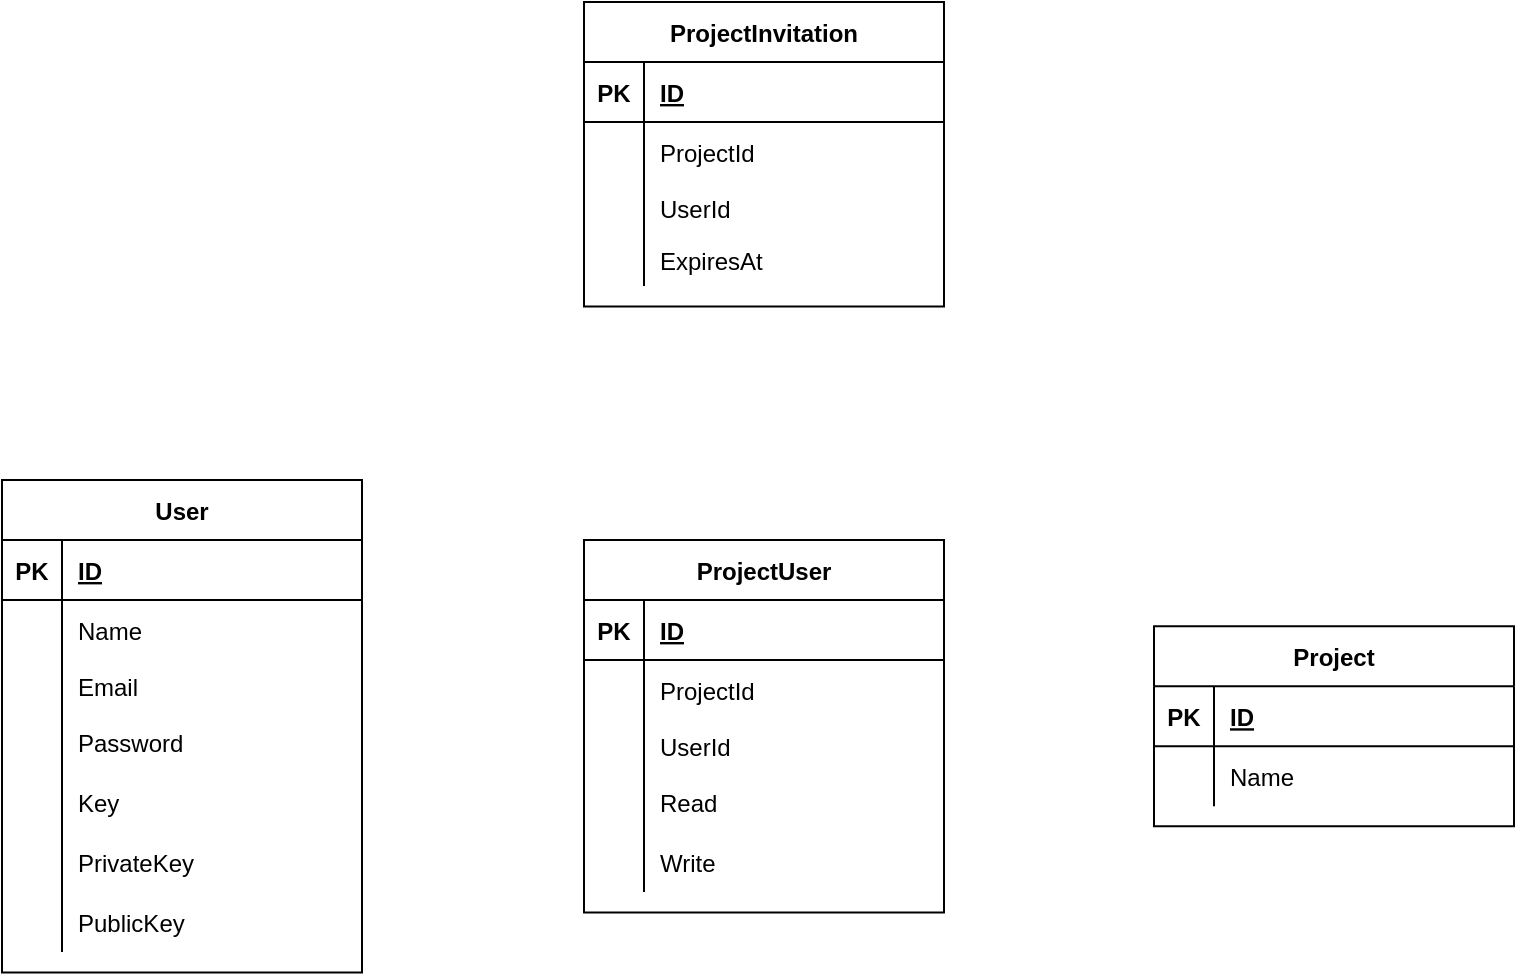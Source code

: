 <mxfile version="16.5.1" type="device"><diagram id="1lTlGW1BR0oSKzi6Yb5Y" name="Page-1"><mxGraphModel dx="1072" dy="704" grid="0" gridSize="10" guides="1" tooltips="1" connect="1" arrows="1" fold="1" page="1" pageScale="1" pageWidth="1654" pageHeight="1169" math="0" shadow="0"><root><mxCell id="0"/><mxCell id="1" parent="0"/><mxCell id="Q3_ERlhyiCNSALEuJ2kz-1" value="Project" style="shape=table;startSize=30;container=1;collapsible=1;childLayout=tableLayout;fixedRows=1;rowLines=0;fontStyle=1;align=center;resizeLast=1;" vertex="1" parent="1"><mxGeometry x="948" y="558.13" width="180" height="100" as="geometry"/></mxCell><mxCell id="Q3_ERlhyiCNSALEuJ2kz-2" value="" style="shape=tableRow;horizontal=0;startSize=0;swimlaneHead=0;swimlaneBody=0;fillColor=none;collapsible=0;dropTarget=0;points=[[0,0.5],[1,0.5]];portConstraint=eastwest;top=0;left=0;right=0;bottom=1;" vertex="1" parent="Q3_ERlhyiCNSALEuJ2kz-1"><mxGeometry y="30" width="180" height="30" as="geometry"/></mxCell><mxCell id="Q3_ERlhyiCNSALEuJ2kz-3" value="PK" style="shape=partialRectangle;connectable=0;fillColor=none;top=0;left=0;bottom=0;right=0;fontStyle=1;overflow=hidden;" vertex="1" parent="Q3_ERlhyiCNSALEuJ2kz-2"><mxGeometry width="30" height="30" as="geometry"><mxRectangle width="30" height="30" as="alternateBounds"/></mxGeometry></mxCell><mxCell id="Q3_ERlhyiCNSALEuJ2kz-4" value="ID" style="shape=partialRectangle;connectable=0;fillColor=none;top=0;left=0;bottom=0;right=0;align=left;spacingLeft=6;fontStyle=5;overflow=hidden;" vertex="1" parent="Q3_ERlhyiCNSALEuJ2kz-2"><mxGeometry x="30" width="150" height="30" as="geometry"><mxRectangle width="150" height="30" as="alternateBounds"/></mxGeometry></mxCell><mxCell id="Q3_ERlhyiCNSALEuJ2kz-5" value="" style="shape=tableRow;horizontal=0;startSize=0;swimlaneHead=0;swimlaneBody=0;fillColor=none;collapsible=0;dropTarget=0;points=[[0,0.5],[1,0.5]];portConstraint=eastwest;top=0;left=0;right=0;bottom=0;" vertex="1" parent="Q3_ERlhyiCNSALEuJ2kz-1"><mxGeometry y="60" width="180" height="30" as="geometry"/></mxCell><mxCell id="Q3_ERlhyiCNSALEuJ2kz-6" value="" style="shape=partialRectangle;connectable=0;fillColor=none;top=0;left=0;bottom=0;right=0;editable=1;overflow=hidden;" vertex="1" parent="Q3_ERlhyiCNSALEuJ2kz-5"><mxGeometry width="30" height="30" as="geometry"><mxRectangle width="30" height="30" as="alternateBounds"/></mxGeometry></mxCell><mxCell id="Q3_ERlhyiCNSALEuJ2kz-7" value="Name" style="shape=partialRectangle;connectable=0;fillColor=none;top=0;left=0;bottom=0;right=0;align=left;spacingLeft=6;overflow=hidden;" vertex="1" parent="Q3_ERlhyiCNSALEuJ2kz-5"><mxGeometry x="30" width="150" height="30" as="geometry"><mxRectangle width="150" height="30" as="alternateBounds"/></mxGeometry></mxCell><mxCell id="Q3_ERlhyiCNSALEuJ2kz-14" value="User" style="shape=table;startSize=30;container=1;collapsible=1;childLayout=tableLayout;fixedRows=1;rowLines=0;fontStyle=1;align=center;resizeLast=1;" vertex="1" parent="1"><mxGeometry x="372" y="485" width="180" height="246.263" as="geometry"/></mxCell><mxCell id="Q3_ERlhyiCNSALEuJ2kz-15" value="" style="shape=tableRow;horizontal=0;startSize=0;swimlaneHead=0;swimlaneBody=0;fillColor=none;collapsible=0;dropTarget=0;points=[[0,0.5],[1,0.5]];portConstraint=eastwest;top=0;left=0;right=0;bottom=1;" vertex="1" parent="Q3_ERlhyiCNSALEuJ2kz-14"><mxGeometry y="30" width="180" height="30" as="geometry"/></mxCell><mxCell id="Q3_ERlhyiCNSALEuJ2kz-16" value="PK" style="shape=partialRectangle;connectable=0;fillColor=none;top=0;left=0;bottom=0;right=0;fontStyle=1;overflow=hidden;" vertex="1" parent="Q3_ERlhyiCNSALEuJ2kz-15"><mxGeometry width="30" height="30" as="geometry"><mxRectangle width="30" height="30" as="alternateBounds"/></mxGeometry></mxCell><mxCell id="Q3_ERlhyiCNSALEuJ2kz-17" value="ID" style="shape=partialRectangle;connectable=0;fillColor=none;top=0;left=0;bottom=0;right=0;align=left;spacingLeft=6;fontStyle=5;overflow=hidden;" vertex="1" parent="Q3_ERlhyiCNSALEuJ2kz-15"><mxGeometry x="30" width="150" height="30" as="geometry"><mxRectangle width="150" height="30" as="alternateBounds"/></mxGeometry></mxCell><mxCell id="Q3_ERlhyiCNSALEuJ2kz-18" value="" style="shape=tableRow;horizontal=0;startSize=0;swimlaneHead=0;swimlaneBody=0;fillColor=none;collapsible=0;dropTarget=0;points=[[0,0.5],[1,0.5]];portConstraint=eastwest;top=0;left=0;right=0;bottom=0;" vertex="1" parent="Q3_ERlhyiCNSALEuJ2kz-14"><mxGeometry y="60" width="180" height="30" as="geometry"/></mxCell><mxCell id="Q3_ERlhyiCNSALEuJ2kz-19" value="" style="shape=partialRectangle;connectable=0;fillColor=none;top=0;left=0;bottom=0;right=0;editable=1;overflow=hidden;" vertex="1" parent="Q3_ERlhyiCNSALEuJ2kz-18"><mxGeometry width="30" height="30" as="geometry"><mxRectangle width="30" height="30" as="alternateBounds"/></mxGeometry></mxCell><mxCell id="Q3_ERlhyiCNSALEuJ2kz-20" value="Name" style="shape=partialRectangle;connectable=0;fillColor=none;top=0;left=0;bottom=0;right=0;align=left;spacingLeft=6;overflow=hidden;" vertex="1" parent="Q3_ERlhyiCNSALEuJ2kz-18"><mxGeometry x="30" width="150" height="30" as="geometry"><mxRectangle width="150" height="30" as="alternateBounds"/></mxGeometry></mxCell><mxCell id="Q3_ERlhyiCNSALEuJ2kz-21" value="" style="shape=tableRow;horizontal=0;startSize=0;swimlaneHead=0;swimlaneBody=0;fillColor=none;collapsible=0;dropTarget=0;points=[[0,0.5],[1,0.5]];portConstraint=eastwest;top=0;left=0;right=0;bottom=0;" vertex="1" parent="Q3_ERlhyiCNSALEuJ2kz-14"><mxGeometry y="90" width="180" height="26" as="geometry"/></mxCell><mxCell id="Q3_ERlhyiCNSALEuJ2kz-22" value="" style="shape=partialRectangle;connectable=0;fillColor=none;top=0;left=0;bottom=0;right=0;editable=1;overflow=hidden;" vertex="1" parent="Q3_ERlhyiCNSALEuJ2kz-21"><mxGeometry width="30" height="26" as="geometry"><mxRectangle width="30" height="26" as="alternateBounds"/></mxGeometry></mxCell><mxCell id="Q3_ERlhyiCNSALEuJ2kz-23" value="Email" style="shape=partialRectangle;connectable=0;fillColor=none;top=0;left=0;bottom=0;right=0;align=left;spacingLeft=6;overflow=hidden;" vertex="1" parent="Q3_ERlhyiCNSALEuJ2kz-21"><mxGeometry x="30" width="150" height="26" as="geometry"><mxRectangle width="150" height="26" as="alternateBounds"/></mxGeometry></mxCell><mxCell id="Q3_ERlhyiCNSALEuJ2kz-24" value="" style="shape=tableRow;horizontal=0;startSize=0;swimlaneHead=0;swimlaneBody=0;fillColor=none;collapsible=0;dropTarget=0;points=[[0,0.5],[1,0.5]];portConstraint=eastwest;top=0;left=0;right=0;bottom=0;" vertex="1" parent="Q3_ERlhyiCNSALEuJ2kz-14"><mxGeometry y="116" width="180" height="30" as="geometry"/></mxCell><mxCell id="Q3_ERlhyiCNSALEuJ2kz-25" value="" style="shape=partialRectangle;connectable=0;fillColor=none;top=0;left=0;bottom=0;right=0;editable=1;overflow=hidden;" vertex="1" parent="Q3_ERlhyiCNSALEuJ2kz-24"><mxGeometry width="30" height="30" as="geometry"><mxRectangle width="30" height="30" as="alternateBounds"/></mxGeometry></mxCell><mxCell id="Q3_ERlhyiCNSALEuJ2kz-26" value="Password" style="shape=partialRectangle;connectable=0;fillColor=none;top=0;left=0;bottom=0;right=0;align=left;spacingLeft=6;overflow=hidden;" vertex="1" parent="Q3_ERlhyiCNSALEuJ2kz-24"><mxGeometry x="30" width="150" height="30" as="geometry"><mxRectangle width="150" height="30" as="alternateBounds"/></mxGeometry></mxCell><mxCell id="Q3_ERlhyiCNSALEuJ2kz-27" value="" style="shape=tableRow;horizontal=0;startSize=0;swimlaneHead=0;swimlaneBody=0;fillColor=none;collapsible=0;dropTarget=0;points=[[0,0.5],[1,0.5]];portConstraint=eastwest;top=0;left=0;right=0;bottom=0;" vertex="1" parent="Q3_ERlhyiCNSALEuJ2kz-14"><mxGeometry y="146" width="180" height="30" as="geometry"/></mxCell><mxCell id="Q3_ERlhyiCNSALEuJ2kz-28" value="" style="shape=partialRectangle;connectable=0;fillColor=none;top=0;left=0;bottom=0;right=0;editable=1;overflow=hidden;" vertex="1" parent="Q3_ERlhyiCNSALEuJ2kz-27"><mxGeometry width="30" height="30" as="geometry"><mxRectangle width="30" height="30" as="alternateBounds"/></mxGeometry></mxCell><mxCell id="Q3_ERlhyiCNSALEuJ2kz-29" value="Key" style="shape=partialRectangle;connectable=0;fillColor=none;top=0;left=0;bottom=0;right=0;align=left;spacingLeft=6;overflow=hidden;" vertex="1" parent="Q3_ERlhyiCNSALEuJ2kz-27"><mxGeometry x="30" width="150" height="30" as="geometry"><mxRectangle width="150" height="30" as="alternateBounds"/></mxGeometry></mxCell><mxCell id="Q3_ERlhyiCNSALEuJ2kz-30" value="" style="shape=tableRow;horizontal=0;startSize=0;swimlaneHead=0;swimlaneBody=0;fillColor=none;collapsible=0;dropTarget=0;points=[[0,0.5],[1,0.5]];portConstraint=eastwest;top=0;left=0;right=0;bottom=0;" vertex="1" parent="Q3_ERlhyiCNSALEuJ2kz-14"><mxGeometry y="176" width="180" height="30" as="geometry"/></mxCell><mxCell id="Q3_ERlhyiCNSALEuJ2kz-31" value="" style="shape=partialRectangle;connectable=0;fillColor=none;top=0;left=0;bottom=0;right=0;editable=1;overflow=hidden;" vertex="1" parent="Q3_ERlhyiCNSALEuJ2kz-30"><mxGeometry width="30" height="30" as="geometry"><mxRectangle width="30" height="30" as="alternateBounds"/></mxGeometry></mxCell><mxCell id="Q3_ERlhyiCNSALEuJ2kz-32" value="PrivateKey" style="shape=partialRectangle;connectable=0;fillColor=none;top=0;left=0;bottom=0;right=0;align=left;spacingLeft=6;overflow=hidden;" vertex="1" parent="Q3_ERlhyiCNSALEuJ2kz-30"><mxGeometry x="30" width="150" height="30" as="geometry"><mxRectangle width="150" height="30" as="alternateBounds"/></mxGeometry></mxCell><mxCell id="Q3_ERlhyiCNSALEuJ2kz-33" value="" style="shape=tableRow;horizontal=0;startSize=0;swimlaneHead=0;swimlaneBody=0;fillColor=none;collapsible=0;dropTarget=0;points=[[0,0.5],[1,0.5]];portConstraint=eastwest;top=0;left=0;right=0;bottom=0;" vertex="1" parent="Q3_ERlhyiCNSALEuJ2kz-14"><mxGeometry y="206" width="180" height="30" as="geometry"/></mxCell><mxCell id="Q3_ERlhyiCNSALEuJ2kz-34" value="" style="shape=partialRectangle;connectable=0;fillColor=none;top=0;left=0;bottom=0;right=0;editable=1;overflow=hidden;" vertex="1" parent="Q3_ERlhyiCNSALEuJ2kz-33"><mxGeometry width="30" height="30" as="geometry"><mxRectangle width="30" height="30" as="alternateBounds"/></mxGeometry></mxCell><mxCell id="Q3_ERlhyiCNSALEuJ2kz-35" value="PublicKey" style="shape=partialRectangle;connectable=0;fillColor=none;top=0;left=0;bottom=0;right=0;align=left;spacingLeft=6;overflow=hidden;" vertex="1" parent="Q3_ERlhyiCNSALEuJ2kz-33"><mxGeometry x="30" width="150" height="30" as="geometry"><mxRectangle width="150" height="30" as="alternateBounds"/></mxGeometry></mxCell><mxCell id="Q3_ERlhyiCNSALEuJ2kz-49" value="ProjectUser" style="shape=table;startSize=30;container=1;collapsible=1;childLayout=tableLayout;fixedRows=1;rowLines=0;fontStyle=1;align=center;resizeLast=1;" vertex="1" parent="1"><mxGeometry x="663" y="515" width="180" height="186.263" as="geometry"/></mxCell><mxCell id="Q3_ERlhyiCNSALEuJ2kz-50" value="" style="shape=tableRow;horizontal=0;startSize=0;swimlaneHead=0;swimlaneBody=0;fillColor=none;collapsible=0;dropTarget=0;points=[[0,0.5],[1,0.5]];portConstraint=eastwest;top=0;left=0;right=0;bottom=1;" vertex="1" parent="Q3_ERlhyiCNSALEuJ2kz-49"><mxGeometry y="30" width="180" height="30" as="geometry"/></mxCell><mxCell id="Q3_ERlhyiCNSALEuJ2kz-51" value="PK" style="shape=partialRectangle;connectable=0;fillColor=none;top=0;left=0;bottom=0;right=0;fontStyle=1;overflow=hidden;" vertex="1" parent="Q3_ERlhyiCNSALEuJ2kz-50"><mxGeometry width="30" height="30" as="geometry"><mxRectangle width="30" height="30" as="alternateBounds"/></mxGeometry></mxCell><mxCell id="Q3_ERlhyiCNSALEuJ2kz-52" value="ID" style="shape=partialRectangle;connectable=0;fillColor=none;top=0;left=0;bottom=0;right=0;align=left;spacingLeft=6;fontStyle=5;overflow=hidden;" vertex="1" parent="Q3_ERlhyiCNSALEuJ2kz-50"><mxGeometry x="30" width="150" height="30" as="geometry"><mxRectangle width="150" height="30" as="alternateBounds"/></mxGeometry></mxCell><mxCell id="Q3_ERlhyiCNSALEuJ2kz-53" value="" style="shape=tableRow;horizontal=0;startSize=0;swimlaneHead=0;swimlaneBody=0;fillColor=none;collapsible=0;dropTarget=0;points=[[0,0.5],[1,0.5]];portConstraint=eastwest;top=0;left=0;right=0;bottom=0;" vertex="1" parent="Q3_ERlhyiCNSALEuJ2kz-49"><mxGeometry y="60" width="180" height="30" as="geometry"/></mxCell><mxCell id="Q3_ERlhyiCNSALEuJ2kz-54" value="" style="shape=partialRectangle;connectable=0;fillColor=none;top=0;left=0;bottom=0;right=0;editable=1;overflow=hidden;" vertex="1" parent="Q3_ERlhyiCNSALEuJ2kz-53"><mxGeometry width="30" height="30" as="geometry"><mxRectangle width="30" height="30" as="alternateBounds"/></mxGeometry></mxCell><mxCell id="Q3_ERlhyiCNSALEuJ2kz-55" value="ProjectId" style="shape=partialRectangle;connectable=0;fillColor=none;top=0;left=0;bottom=0;right=0;align=left;spacingLeft=6;overflow=hidden;" vertex="1" parent="Q3_ERlhyiCNSALEuJ2kz-53"><mxGeometry x="30" width="150" height="30" as="geometry"><mxRectangle width="150" height="30" as="alternateBounds"/></mxGeometry></mxCell><mxCell id="Q3_ERlhyiCNSALEuJ2kz-56" value="" style="shape=tableRow;horizontal=0;startSize=0;swimlaneHead=0;swimlaneBody=0;fillColor=none;collapsible=0;dropTarget=0;points=[[0,0.5],[1,0.5]];portConstraint=eastwest;top=0;left=0;right=0;bottom=0;" vertex="1" parent="Q3_ERlhyiCNSALEuJ2kz-49"><mxGeometry y="90" width="180" height="26" as="geometry"/></mxCell><mxCell id="Q3_ERlhyiCNSALEuJ2kz-57" value="" style="shape=partialRectangle;connectable=0;fillColor=none;top=0;left=0;bottom=0;right=0;editable=1;overflow=hidden;" vertex="1" parent="Q3_ERlhyiCNSALEuJ2kz-56"><mxGeometry width="30" height="26" as="geometry"><mxRectangle width="30" height="26" as="alternateBounds"/></mxGeometry></mxCell><mxCell id="Q3_ERlhyiCNSALEuJ2kz-58" value="UserId" style="shape=partialRectangle;connectable=0;fillColor=none;top=0;left=0;bottom=0;right=0;align=left;spacingLeft=6;overflow=hidden;" vertex="1" parent="Q3_ERlhyiCNSALEuJ2kz-56"><mxGeometry x="30" width="150" height="26" as="geometry"><mxRectangle width="150" height="26" as="alternateBounds"/></mxGeometry></mxCell><mxCell id="Q3_ERlhyiCNSALEuJ2kz-59" value="" style="shape=tableRow;horizontal=0;startSize=0;swimlaneHead=0;swimlaneBody=0;fillColor=none;collapsible=0;dropTarget=0;points=[[0,0.5],[1,0.5]];portConstraint=eastwest;top=0;left=0;right=0;bottom=0;" vertex="1" parent="Q3_ERlhyiCNSALEuJ2kz-49"><mxGeometry y="116" width="180" height="30" as="geometry"/></mxCell><mxCell id="Q3_ERlhyiCNSALEuJ2kz-60" value="" style="shape=partialRectangle;connectable=0;fillColor=none;top=0;left=0;bottom=0;right=0;editable=1;overflow=hidden;" vertex="1" parent="Q3_ERlhyiCNSALEuJ2kz-59"><mxGeometry width="30" height="30" as="geometry"><mxRectangle width="30" height="30" as="alternateBounds"/></mxGeometry></mxCell><mxCell id="Q3_ERlhyiCNSALEuJ2kz-61" value="Read" style="shape=partialRectangle;connectable=0;fillColor=none;top=0;left=0;bottom=0;right=0;align=left;spacingLeft=6;overflow=hidden;" vertex="1" parent="Q3_ERlhyiCNSALEuJ2kz-59"><mxGeometry x="30" width="150" height="30" as="geometry"><mxRectangle width="150" height="30" as="alternateBounds"/></mxGeometry></mxCell><mxCell id="Q3_ERlhyiCNSALEuJ2kz-62" value="" style="shape=tableRow;horizontal=0;startSize=0;swimlaneHead=0;swimlaneBody=0;fillColor=none;collapsible=0;dropTarget=0;points=[[0,0.5],[1,0.5]];portConstraint=eastwest;top=0;left=0;right=0;bottom=0;" vertex="1" parent="Q3_ERlhyiCNSALEuJ2kz-49"><mxGeometry y="146" width="180" height="30" as="geometry"/></mxCell><mxCell id="Q3_ERlhyiCNSALEuJ2kz-63" value="" style="shape=partialRectangle;connectable=0;fillColor=none;top=0;left=0;bottom=0;right=0;editable=1;overflow=hidden;" vertex="1" parent="Q3_ERlhyiCNSALEuJ2kz-62"><mxGeometry width="30" height="30" as="geometry"><mxRectangle width="30" height="30" as="alternateBounds"/></mxGeometry></mxCell><mxCell id="Q3_ERlhyiCNSALEuJ2kz-64" value="Write" style="shape=partialRectangle;connectable=0;fillColor=none;top=0;left=0;bottom=0;right=0;align=left;spacingLeft=6;overflow=hidden;" vertex="1" parent="Q3_ERlhyiCNSALEuJ2kz-62"><mxGeometry x="30" width="150" height="30" as="geometry"><mxRectangle width="150" height="30" as="alternateBounds"/></mxGeometry></mxCell><mxCell id="Q3_ERlhyiCNSALEuJ2kz-71" value="ProjectInvitation" style="shape=table;startSize=30;container=1;collapsible=1;childLayout=tableLayout;fixedRows=1;rowLines=0;fontStyle=1;align=center;resizeLast=1;" vertex="1" parent="1"><mxGeometry x="663" y="246" width="180" height="152.263" as="geometry"/></mxCell><mxCell id="Q3_ERlhyiCNSALEuJ2kz-72" value="" style="shape=tableRow;horizontal=0;startSize=0;swimlaneHead=0;swimlaneBody=0;fillColor=none;collapsible=0;dropTarget=0;points=[[0,0.5],[1,0.5]];portConstraint=eastwest;top=0;left=0;right=0;bottom=1;" vertex="1" parent="Q3_ERlhyiCNSALEuJ2kz-71"><mxGeometry y="30" width="180" height="30" as="geometry"/></mxCell><mxCell id="Q3_ERlhyiCNSALEuJ2kz-73" value="PK" style="shape=partialRectangle;connectable=0;fillColor=none;top=0;left=0;bottom=0;right=0;fontStyle=1;overflow=hidden;" vertex="1" parent="Q3_ERlhyiCNSALEuJ2kz-72"><mxGeometry width="30" height="30" as="geometry"><mxRectangle width="30" height="30" as="alternateBounds"/></mxGeometry></mxCell><mxCell id="Q3_ERlhyiCNSALEuJ2kz-74" value="ID" style="shape=partialRectangle;connectable=0;fillColor=none;top=0;left=0;bottom=0;right=0;align=left;spacingLeft=6;fontStyle=5;overflow=hidden;" vertex="1" parent="Q3_ERlhyiCNSALEuJ2kz-72"><mxGeometry x="30" width="150" height="30" as="geometry"><mxRectangle width="150" height="30" as="alternateBounds"/></mxGeometry></mxCell><mxCell id="Q3_ERlhyiCNSALEuJ2kz-75" value="" style="shape=tableRow;horizontal=0;startSize=0;swimlaneHead=0;swimlaneBody=0;fillColor=none;collapsible=0;dropTarget=0;points=[[0,0.5],[1,0.5]];portConstraint=eastwest;top=0;left=0;right=0;bottom=0;" vertex="1" parent="Q3_ERlhyiCNSALEuJ2kz-71"><mxGeometry y="60" width="180" height="30" as="geometry"/></mxCell><mxCell id="Q3_ERlhyiCNSALEuJ2kz-76" value="" style="shape=partialRectangle;connectable=0;fillColor=none;top=0;left=0;bottom=0;right=0;editable=1;overflow=hidden;" vertex="1" parent="Q3_ERlhyiCNSALEuJ2kz-75"><mxGeometry width="30" height="30" as="geometry"><mxRectangle width="30" height="30" as="alternateBounds"/></mxGeometry></mxCell><mxCell id="Q3_ERlhyiCNSALEuJ2kz-77" value="ProjectId" style="shape=partialRectangle;connectable=0;fillColor=none;top=0;left=0;bottom=0;right=0;align=left;spacingLeft=6;overflow=hidden;" vertex="1" parent="Q3_ERlhyiCNSALEuJ2kz-75"><mxGeometry x="30" width="150" height="30" as="geometry"><mxRectangle width="150" height="30" as="alternateBounds"/></mxGeometry></mxCell><mxCell id="Q3_ERlhyiCNSALEuJ2kz-78" value="" style="shape=tableRow;horizontal=0;startSize=0;swimlaneHead=0;swimlaneBody=0;fillColor=none;collapsible=0;dropTarget=0;points=[[0,0.5],[1,0.5]];portConstraint=eastwest;top=0;left=0;right=0;bottom=0;" vertex="1" parent="Q3_ERlhyiCNSALEuJ2kz-71"><mxGeometry y="90" width="180" height="26" as="geometry"/></mxCell><mxCell id="Q3_ERlhyiCNSALEuJ2kz-79" value="" style="shape=partialRectangle;connectable=0;fillColor=none;top=0;left=0;bottom=0;right=0;editable=1;overflow=hidden;" vertex="1" parent="Q3_ERlhyiCNSALEuJ2kz-78"><mxGeometry width="30" height="26" as="geometry"><mxRectangle width="30" height="26" as="alternateBounds"/></mxGeometry></mxCell><mxCell id="Q3_ERlhyiCNSALEuJ2kz-80" value="UserId" style="shape=partialRectangle;connectable=0;fillColor=none;top=0;left=0;bottom=0;right=0;align=left;spacingLeft=6;overflow=hidden;" vertex="1" parent="Q3_ERlhyiCNSALEuJ2kz-78"><mxGeometry x="30" width="150" height="26" as="geometry"><mxRectangle width="150" height="26" as="alternateBounds"/></mxGeometry></mxCell><mxCell id="Q3_ERlhyiCNSALEuJ2kz-93" value="" style="shape=tableRow;horizontal=0;startSize=0;swimlaneHead=0;swimlaneBody=0;fillColor=none;collapsible=0;dropTarget=0;points=[[0,0.5],[1,0.5]];portConstraint=eastwest;top=0;left=0;right=0;bottom=0;" vertex="1" parent="Q3_ERlhyiCNSALEuJ2kz-71"><mxGeometry y="116" width="180" height="26" as="geometry"/></mxCell><mxCell id="Q3_ERlhyiCNSALEuJ2kz-94" value="" style="shape=partialRectangle;connectable=0;fillColor=none;top=0;left=0;bottom=0;right=0;editable=1;overflow=hidden;" vertex="1" parent="Q3_ERlhyiCNSALEuJ2kz-93"><mxGeometry width="30" height="26" as="geometry"><mxRectangle width="30" height="26" as="alternateBounds"/></mxGeometry></mxCell><mxCell id="Q3_ERlhyiCNSALEuJ2kz-95" value="ExpiresAt" style="shape=partialRectangle;connectable=0;fillColor=none;top=0;left=0;bottom=0;right=0;align=left;spacingLeft=6;overflow=hidden;" vertex="1" parent="Q3_ERlhyiCNSALEuJ2kz-93"><mxGeometry x="30" width="150" height="26" as="geometry"><mxRectangle width="150" height="26" as="alternateBounds"/></mxGeometry></mxCell></root></mxGraphModel></diagram></mxfile>